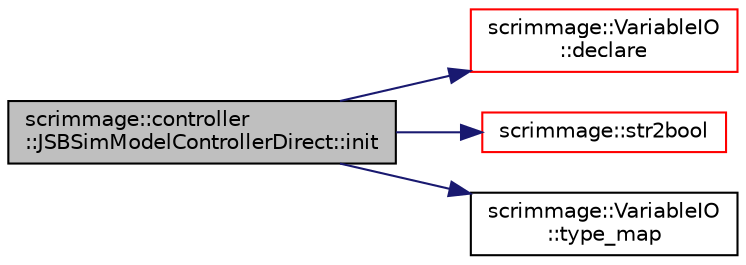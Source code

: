 digraph "scrimmage::controller::JSBSimModelControllerDirect::init"
{
 // LATEX_PDF_SIZE
  edge [fontname="Helvetica",fontsize="10",labelfontname="Helvetica",labelfontsize="10"];
  node [fontname="Helvetica",fontsize="10",shape=record];
  rankdir="LR";
  Node1 [label="scrimmage::controller\l::JSBSimModelControllerDirect::init",height=0.2,width=0.4,color="black", fillcolor="grey75", style="filled", fontcolor="black",tooltip=" "];
  Node1 -> Node2 [color="midnightblue",fontsize="10",style="solid",fontname="Helvetica"];
  Node2 [label="scrimmage::VariableIO\l::declare",height=0.2,width=0.4,color="red", fillcolor="white", style="filled",URL="$classscrimmage_1_1VariableIO.html#a17480737fb5915e676286816fee2412e",tooltip=" "];
  Node1 -> Node5 [color="midnightblue",fontsize="10",style="solid",fontname="Helvetica"];
  Node5 [label="scrimmage::str2bool",height=0.2,width=0.4,color="red", fillcolor="white", style="filled",URL="$namespacescrimmage.html#abffb4b71da39ec24ad042a27d968da96",tooltip=" "];
  Node1 -> Node7 [color="midnightblue",fontsize="10",style="solid",fontname="Helvetica"];
  Node7 [label="scrimmage::VariableIO\l::type_map",height=0.2,width=0.4,color="black", fillcolor="white", style="filled",URL="$classscrimmage_1_1VariableIO.html#aa8590f1fee4e18f6233a5337216be636",tooltip=" "];
}
